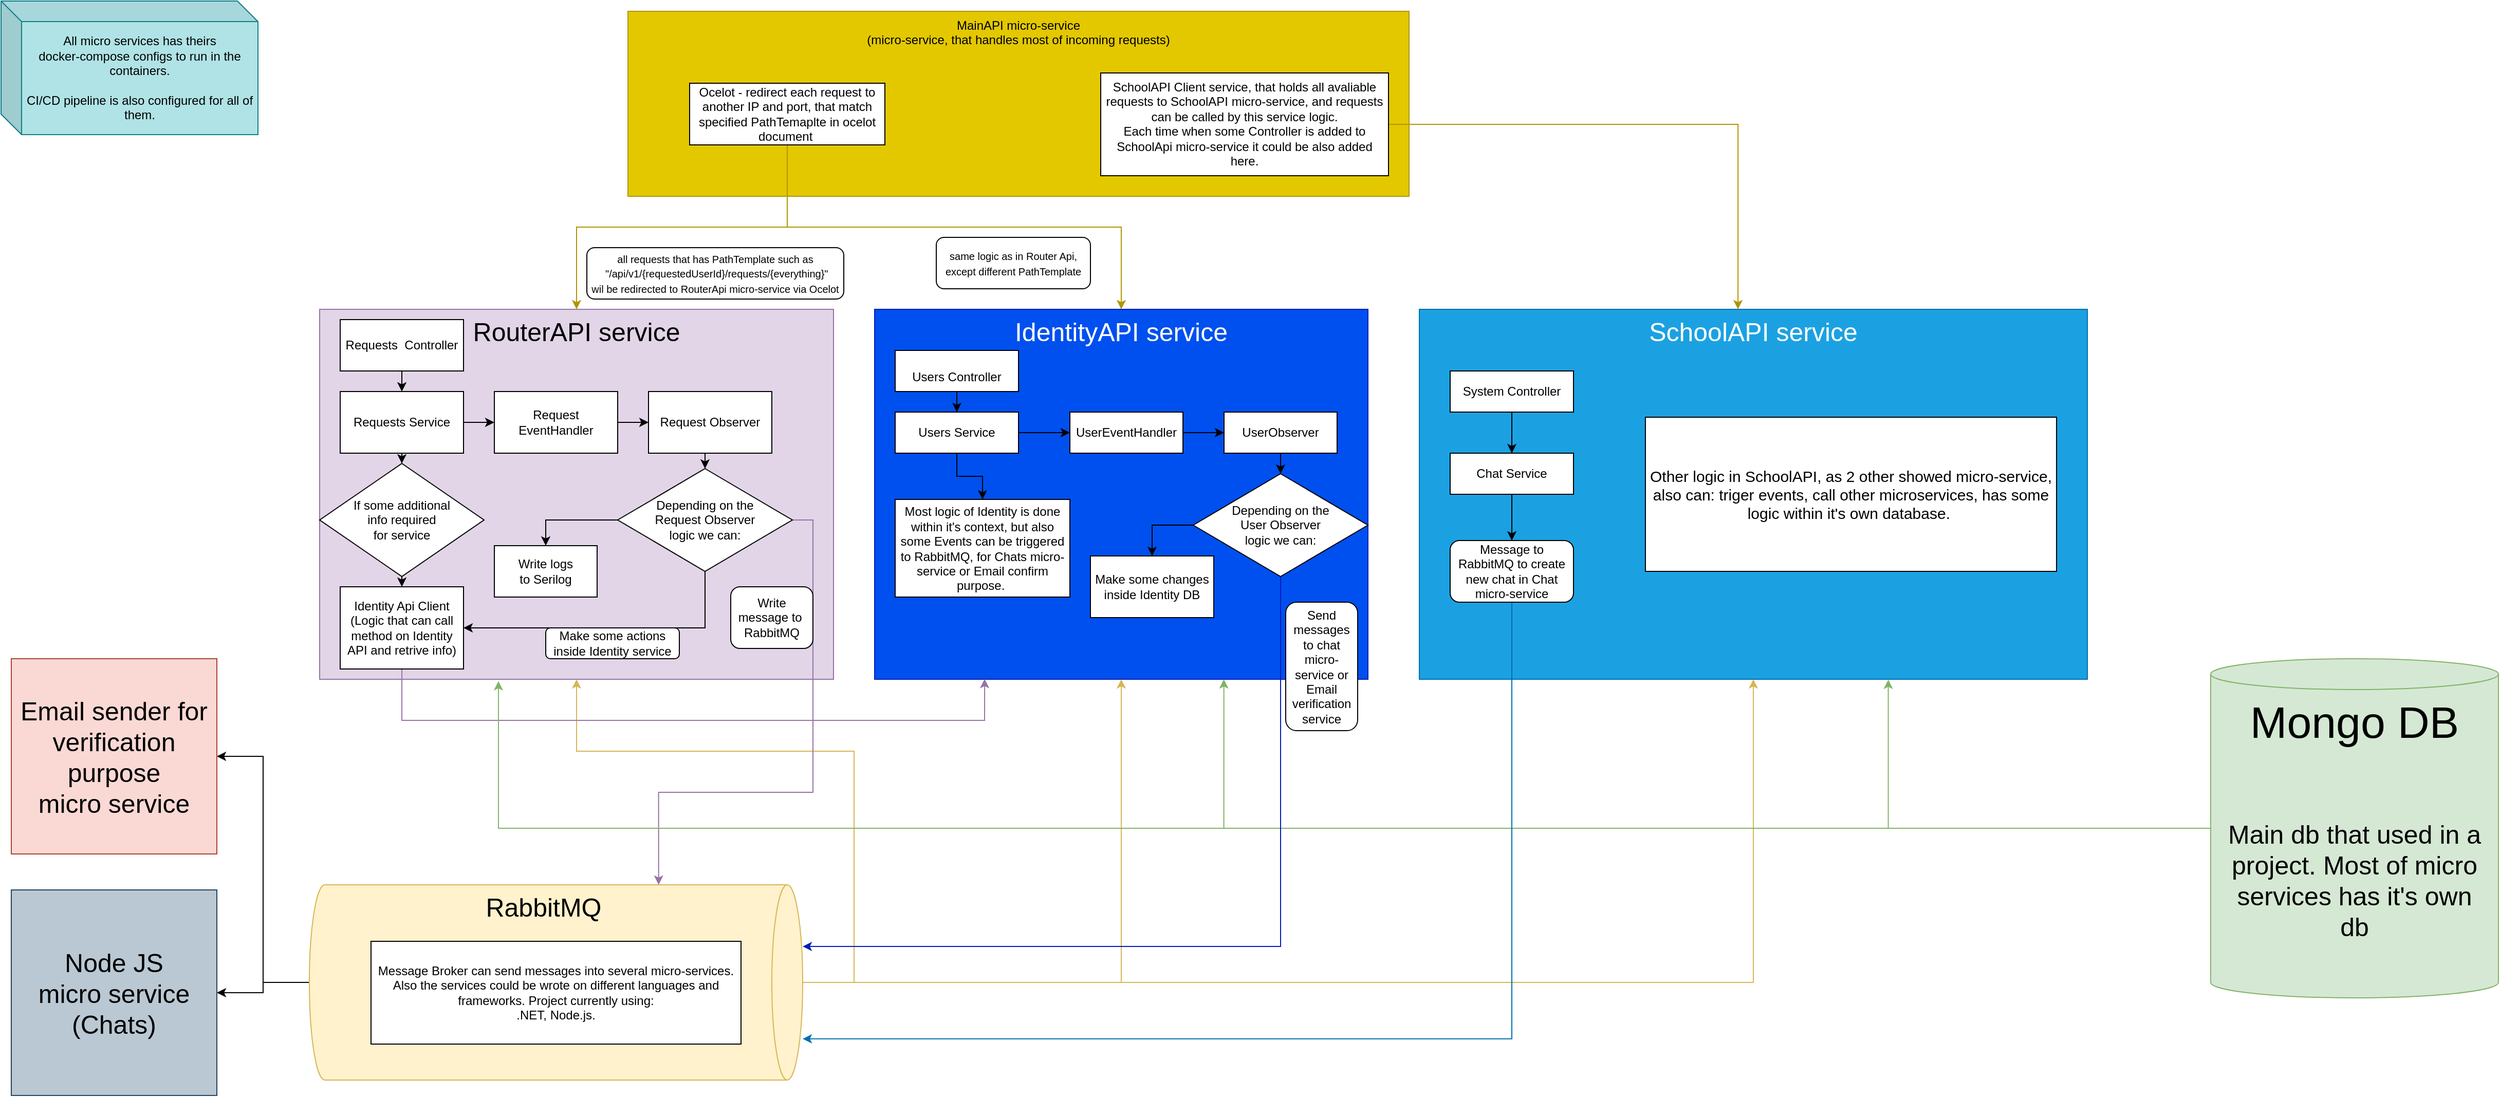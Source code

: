 <mxfile version="14.8.4" type="device"><diagram id="olTYH0K-mbidRcAVtljK" name="Page-1"><mxGraphModel dx="2580" dy="912" grid="1" gridSize="10" guides="1" tooltips="1" connect="1" arrows="1" fold="1" page="1" pageScale="1" pageWidth="850" pageHeight="1100" math="0" shadow="0"><root><mxCell id="0"/><mxCell id="1" parent="0"/><mxCell id="kAVMdoLEvYZLjMY8ZMK8-3" style="edgeStyle=orthogonalEdgeStyle;rounded=0;orthogonalLoop=1;jettySize=auto;html=1;entryX=0.5;entryY=0;entryDx=0;entryDy=0;" parent="1" source="kAVMdoLEvYZLjMY8ZMK8-1" target="kAVMdoLEvYZLjMY8ZMK8-2" edge="1"><mxGeometry relative="1" as="geometry"><Array as="points"><mxPoint x="305" y="100"/></Array></mxGeometry></mxCell><mxCell id="kAVMdoLEvYZLjMY8ZMK8-1" value="MainAPI micro-service&lt;br&gt;(micro-service, that handles most of incoming requests)" style="rounded=0;whiteSpace=wrap;html=1;verticalAlign=top;fillColor=#e3c800;strokeColor=#B09500;fontColor=#000000;" parent="1" vertex="1"><mxGeometry x="-230" y="20" width="760" height="180" as="geometry"/></mxCell><mxCell id="kAVMdoLEvYZLjMY8ZMK8-4" style="edgeStyle=orthogonalEdgeStyle;rounded=0;orthogonalLoop=1;jettySize=auto;html=1;fillColor=#e3c800;strokeColor=#B09500;" parent="1" source="kAVMdoLEvYZLjMY8ZMK8-2" target="kAVMdoLEvYZLjMY8ZMK8-5" edge="1"><mxGeometry relative="1" as="geometry"><mxPoint x="130" y="270" as="targetPoint"/></mxGeometry></mxCell><mxCell id="kAVMdoLEvYZLjMY8ZMK8-6" style="edgeStyle=orthogonalEdgeStyle;rounded=0;orthogonalLoop=1;jettySize=auto;html=1;exitX=0.5;exitY=1;exitDx=0;exitDy=0;entryX=0.5;entryY=0;entryDx=0;entryDy=0;fillColor=#e3c800;strokeColor=#B09500;" parent="1" source="kAVMdoLEvYZLjMY8ZMK8-2" target="kAVMdoLEvYZLjMY8ZMK8-7" edge="1"><mxGeometry relative="1" as="geometry"><mxPoint x="305" y="260" as="targetPoint"/></mxGeometry></mxCell><mxCell id="kAVMdoLEvYZLjMY8ZMK8-2" value="Ocelot - redirect each request to another IP and port, that match specified PathTemaplte in ocelot document&amp;nbsp;" style="rounded=0;whiteSpace=wrap;html=1;" parent="1" vertex="1"><mxGeometry x="-170" y="90" width="190" height="60" as="geometry"/></mxCell><mxCell id="kAVMdoLEvYZLjMY8ZMK8-5" value="&lt;font style=&quot;font-size: 25px&quot;&gt;RouterAPI service&lt;/font&gt;" style="rounded=0;whiteSpace=wrap;html=1;verticalAlign=top;fillColor=#e1d5e7;strokeColor=#9673a6;" parent="1" vertex="1"><mxGeometry x="-530" y="310" width="500" height="360" as="geometry"/></mxCell><mxCell id="kAVMdoLEvYZLjMY8ZMK8-7" value="&lt;font style=&quot;font-size: 25px&quot;&gt;IdentityAPI service&lt;/font&gt;" style="rounded=0;whiteSpace=wrap;html=1;verticalAlign=top;fillColor=#0050ef;strokeColor=#001DBC;fontColor=#ffffff;" parent="1" vertex="1"><mxGeometry x="10" y="310" width="480" height="360" as="geometry"/></mxCell><mxCell id="kAVMdoLEvYZLjMY8ZMK8-9" value="&lt;font style=&quot;font-size: 10px&quot;&gt;all requests that has PathTemplate such as&lt;br&gt;&amp;nbsp;&quot;/api/v1/{requestedUserId}/requests/{everything}&quot;&lt;br&gt;wil be redirected to RouterApi micro-service via Ocelot&lt;br&gt;&lt;/font&gt;" style="rounded=1;whiteSpace=wrap;html=1;" parent="1" vertex="1"><mxGeometry x="-270" y="250" width="250" height="50" as="geometry"/></mxCell><mxCell id="kAVMdoLEvYZLjMY8ZMK8-10" value="&lt;font style=&quot;font-size: 10px&quot;&gt;same logic as in Router Api,&lt;br&gt;except different PathTemplate&lt;br&gt;&lt;/font&gt;" style="rounded=1;whiteSpace=wrap;html=1;" parent="1" vertex="1"><mxGeometry x="70" y="240" width="150" height="50" as="geometry"/></mxCell><mxCell id="kAVMdoLEvYZLjMY8ZMK8-43" style="edgeStyle=orthogonalEdgeStyle;rounded=0;orthogonalLoop=1;jettySize=auto;html=1;exitX=0.5;exitY=0;exitDx=0;exitDy=0;exitPerimeter=0;entryX=0.5;entryY=1;entryDx=0;entryDy=0;fillColor=#fff2cc;strokeColor=#d6b656;" parent="1" source="kAVMdoLEvYZLjMY8ZMK8-11" target="kAVMdoLEvYZLjMY8ZMK8-5" edge="1"><mxGeometry relative="1" as="geometry"><Array as="points"><mxPoint x="-10" y="965"/><mxPoint x="-10" y="740"/><mxPoint x="-280" y="740"/></Array></mxGeometry></mxCell><mxCell id="kAVMdoLEvYZLjMY8ZMK8-44" style="edgeStyle=orthogonalEdgeStyle;rounded=0;orthogonalLoop=1;jettySize=auto;html=1;exitX=0.5;exitY=0;exitDx=0;exitDy=0;exitPerimeter=0;entryX=0.5;entryY=1;entryDx=0;entryDy=0;fillColor=#fff2cc;strokeColor=#d6b656;" parent="1" source="kAVMdoLEvYZLjMY8ZMK8-11" target="kAVMdoLEvYZLjMY8ZMK8-7" edge="1"><mxGeometry relative="1" as="geometry"><Array as="points"><mxPoint x="250" y="965"/></Array></mxGeometry></mxCell><mxCell id="kAVMdoLEvYZLjMY8ZMK8-45" style="edgeStyle=orthogonalEdgeStyle;rounded=0;orthogonalLoop=1;jettySize=auto;html=1;exitX=0.5;exitY=0;exitDx=0;exitDy=0;exitPerimeter=0;entryX=0.5;entryY=1;entryDx=0;entryDy=0;fillColor=#fff2cc;strokeColor=#d6b656;" parent="1" source="kAVMdoLEvYZLjMY8ZMK8-11" target="kAVMdoLEvYZLjMY8ZMK8-17" edge="1"><mxGeometry relative="1" as="geometry"/></mxCell><mxCell id="ouOd7vsoAf68EFZUTKIB-2" value="" style="edgeStyle=orthogonalEdgeStyle;rounded=0;orthogonalLoop=1;jettySize=auto;html=1;" parent="1" source="kAVMdoLEvYZLjMY8ZMK8-11" target="ouOd7vsoAf68EFZUTKIB-1" edge="1"><mxGeometry relative="1" as="geometry"/></mxCell><mxCell id="-W6oqks_3zj8Mz5p8Pxb-20" style="edgeStyle=orthogonalEdgeStyle;rounded=0;orthogonalLoop=1;jettySize=auto;html=1;exitX=0.5;exitY=1;exitDx=0;exitDy=0;exitPerimeter=0;entryX=1;entryY=0.5;entryDx=0;entryDy=0;" edge="1" parent="1" source="kAVMdoLEvYZLjMY8ZMK8-11" target="-W6oqks_3zj8Mz5p8Pxb-19"><mxGeometry relative="1" as="geometry"/></mxCell><mxCell id="kAVMdoLEvYZLjMY8ZMK8-11" value="&lt;font style=&quot;font-size: 25px&quot;&gt;RabbitMQ&lt;/font&gt;" style="shape=cylinder3;whiteSpace=wrap;html=1;boundedLbl=1;backgroundOutline=1;size=15;rotation=0;verticalAlign=top;direction=south;fillColor=#fff2cc;strokeColor=#d6b656;" parent="1" vertex="1"><mxGeometry x="-540" y="870" width="480" height="190" as="geometry"/></mxCell><mxCell id="kAVMdoLEvYZLjMY8ZMK8-17" value="SchoolAPI service" style="rounded=0;whiteSpace=wrap;html=1;verticalAlign=top;fontSize=25;fillColor=#1ba1e2;strokeColor=#006EAF;fontColor=#ffffff;" parent="1" vertex="1"><mxGeometry x="540" y="310" width="650" height="360" as="geometry"/></mxCell><mxCell id="kAVMdoLEvYZLjMY8ZMK8-21" style="edgeStyle=orthogonalEdgeStyle;rounded=0;orthogonalLoop=1;jettySize=auto;html=1;exitX=0.5;exitY=1;exitDx=0;exitDy=0;entryX=0.5;entryY=0;entryDx=0;entryDy=0;" parent="1" source="kAVMdoLEvYZLjMY8ZMK8-18" target="kAVMdoLEvYZLjMY8ZMK8-20" edge="1"><mxGeometry relative="1" as="geometry"/></mxCell><mxCell id="kAVMdoLEvYZLjMY8ZMK8-18" value="Requests&amp;nbsp; Controller" style="rounded=0;whiteSpace=wrap;html=1;" parent="1" vertex="1"><mxGeometry x="-510" y="320" width="120" height="50" as="geometry"/></mxCell><mxCell id="kAVMdoLEvYZLjMY8ZMK8-28" style="edgeStyle=orthogonalEdgeStyle;rounded=0;orthogonalLoop=1;jettySize=auto;html=1;exitX=0.5;exitY=1;exitDx=0;exitDy=0;entryX=0.5;entryY=0;entryDx=0;entryDy=0;" parent="1" source="kAVMdoLEvYZLjMY8ZMK8-20" target="kAVMdoLEvYZLjMY8ZMK8-27" edge="1"><mxGeometry relative="1" as="geometry"/></mxCell><mxCell id="kAVMdoLEvYZLjMY8ZMK8-30" style="edgeStyle=orthogonalEdgeStyle;rounded=0;orthogonalLoop=1;jettySize=auto;html=1;exitX=1;exitY=0.5;exitDx=0;exitDy=0;entryX=0;entryY=0.5;entryDx=0;entryDy=0;" parent="1" source="kAVMdoLEvYZLjMY8ZMK8-20" target="kAVMdoLEvYZLjMY8ZMK8-22" edge="1"><mxGeometry relative="1" as="geometry"/></mxCell><mxCell id="kAVMdoLEvYZLjMY8ZMK8-20" value="Requests Service" style="rounded=0;whiteSpace=wrap;html=1;" parent="1" vertex="1"><mxGeometry x="-510" y="390" width="120" height="60" as="geometry"/></mxCell><mxCell id="kAVMdoLEvYZLjMY8ZMK8-31" style="edgeStyle=orthogonalEdgeStyle;rounded=0;orthogonalLoop=1;jettySize=auto;html=1;exitX=1;exitY=0.5;exitDx=0;exitDy=0;entryX=0;entryY=0.5;entryDx=0;entryDy=0;" parent="1" source="kAVMdoLEvYZLjMY8ZMK8-22" target="kAVMdoLEvYZLjMY8ZMK8-23" edge="1"><mxGeometry relative="1" as="geometry"/></mxCell><mxCell id="kAVMdoLEvYZLjMY8ZMK8-22" value="Request EventHandler" style="rounded=0;whiteSpace=wrap;html=1;" parent="1" vertex="1"><mxGeometry x="-360" y="390" width="120" height="60" as="geometry"/></mxCell><mxCell id="kAVMdoLEvYZLjMY8ZMK8-33" style="edgeStyle=orthogonalEdgeStyle;rounded=0;orthogonalLoop=1;jettySize=auto;html=1;exitX=0.5;exitY=1;exitDx=0;exitDy=0;entryX=0.5;entryY=0;entryDx=0;entryDy=0;" parent="1" source="kAVMdoLEvYZLjMY8ZMK8-23" target="kAVMdoLEvYZLjMY8ZMK8-32" edge="1"><mxGeometry relative="1" as="geometry"/></mxCell><mxCell id="kAVMdoLEvYZLjMY8ZMK8-23" value="Request Observer" style="rounded=0;whiteSpace=wrap;html=1;" parent="1" vertex="1"><mxGeometry x="-210" y="390" width="120" height="60" as="geometry"/></mxCell><mxCell id="kAVMdoLEvYZLjMY8ZMK8-25" style="edgeStyle=orthogonalEdgeStyle;rounded=0;orthogonalLoop=1;jettySize=auto;html=1;exitX=0.5;exitY=1;exitDx=0;exitDy=0;entryX=0.223;entryY=0.999;entryDx=0;entryDy=0;entryPerimeter=0;fillColor=#e1d5e7;strokeColor=#9673a6;" parent="1" source="kAVMdoLEvYZLjMY8ZMK8-24" target="kAVMdoLEvYZLjMY8ZMK8-7" edge="1"><mxGeometry relative="1" as="geometry"><mxPoint x="120" y="620" as="targetPoint"/><Array as="points"><mxPoint x="-450" y="710"/><mxPoint x="117" y="710"/></Array></mxGeometry></mxCell><mxCell id="kAVMdoLEvYZLjMY8ZMK8-24" value="Identity Api Client&lt;br&gt;(Logic that can call method on Identity API and retrive info)" style="rounded=0;whiteSpace=wrap;html=1;" parent="1" vertex="1"><mxGeometry x="-510" y="580" width="120" height="80" as="geometry"/></mxCell><mxCell id="kAVMdoLEvYZLjMY8ZMK8-29" style="edgeStyle=orthogonalEdgeStyle;rounded=0;orthogonalLoop=1;jettySize=auto;html=1;exitX=0.5;exitY=1;exitDx=0;exitDy=0;entryX=0.5;entryY=0;entryDx=0;entryDy=0;" parent="1" source="kAVMdoLEvYZLjMY8ZMK8-27" target="kAVMdoLEvYZLjMY8ZMK8-24" edge="1"><mxGeometry relative="1" as="geometry"/></mxCell><mxCell id="kAVMdoLEvYZLjMY8ZMK8-27" value="If some additional&lt;br&gt;info required&lt;br&gt;for service" style="rhombus;whiteSpace=wrap;html=1;" parent="1" vertex="1"><mxGeometry x="-530" y="460" width="160" height="110" as="geometry"/></mxCell><mxCell id="kAVMdoLEvYZLjMY8ZMK8-34" style="edgeStyle=orthogonalEdgeStyle;rounded=0;orthogonalLoop=1;jettySize=auto;html=1;exitX=0;exitY=0.5;exitDx=0;exitDy=0;entryX=0.5;entryY=0;entryDx=0;entryDy=0;" parent="1" source="kAVMdoLEvYZLjMY8ZMK8-32" target="kAVMdoLEvYZLjMY8ZMK8-35" edge="1"><mxGeometry relative="1" as="geometry"><Array as="points"><mxPoint x="-310" y="515"/></Array></mxGeometry></mxCell><mxCell id="kAVMdoLEvYZLjMY8ZMK8-38" style="edgeStyle=orthogonalEdgeStyle;rounded=0;orthogonalLoop=1;jettySize=auto;html=1;exitX=1;exitY=0.5;exitDx=0;exitDy=0;entryX=0;entryY=0.292;entryDx=0;entryDy=0;entryPerimeter=0;fillColor=#e1d5e7;strokeColor=#9673a6;" parent="1" source="kAVMdoLEvYZLjMY8ZMK8-32" target="kAVMdoLEvYZLjMY8ZMK8-11" edge="1"><mxGeometry relative="1" as="geometry"><Array as="points"><mxPoint x="-50" y="515"/><mxPoint x="-50" y="780"/><mxPoint x="-200" y="780"/></Array></mxGeometry></mxCell><mxCell id="kAVMdoLEvYZLjMY8ZMK8-40" style="edgeStyle=orthogonalEdgeStyle;rounded=0;orthogonalLoop=1;jettySize=auto;html=1;exitX=0.5;exitY=1;exitDx=0;exitDy=0;entryX=1;entryY=0.5;entryDx=0;entryDy=0;" parent="1" source="kAVMdoLEvYZLjMY8ZMK8-32" target="kAVMdoLEvYZLjMY8ZMK8-24" edge="1"><mxGeometry relative="1" as="geometry"/></mxCell><mxCell id="kAVMdoLEvYZLjMY8ZMK8-32" value="Depending on the&lt;br&gt;Request Observer&lt;br&gt;logic we can:" style="rhombus;whiteSpace=wrap;html=1;" parent="1" vertex="1"><mxGeometry x="-240" y="465" width="170" height="100" as="geometry"/></mxCell><mxCell id="kAVMdoLEvYZLjMY8ZMK8-35" value="Write logs &lt;br&gt;to Serilog" style="rounded=0;whiteSpace=wrap;html=1;" parent="1" vertex="1"><mxGeometry x="-360" y="540" width="100" height="50" as="geometry"/></mxCell><mxCell id="kAVMdoLEvYZLjMY8ZMK8-39" value="Write message to&amp;nbsp;&lt;br&gt;RabbitMQ" style="rounded=1;whiteSpace=wrap;html=1;" parent="1" vertex="1"><mxGeometry x="-130" y="580" width="80" height="60" as="geometry"/></mxCell><mxCell id="kAVMdoLEvYZLjMY8ZMK8-41" value="Make some actions inside Identity service" style="rounded=1;whiteSpace=wrap;html=1;" parent="1" vertex="1"><mxGeometry x="-310" y="620" width="130" height="30" as="geometry"/></mxCell><mxCell id="kAVMdoLEvYZLjMY8ZMK8-42" value="Message Broker can send messages into several micro-services. Also the services could be wrote on different languages and frameworks. Project currently using: &lt;br&gt;.NET, Node.js." style="rounded=0;whiteSpace=wrap;html=1;" parent="1" vertex="1"><mxGeometry x="-480" y="925" width="360" height="100" as="geometry"/></mxCell><mxCell id="ouOd7vsoAf68EFZUTKIB-1" value="&lt;font style=&quot;font-size: 25px&quot;&gt;Node JS &lt;br&gt;micro service&lt;br&gt;(Chats)&lt;br&gt;&lt;/font&gt;" style="whiteSpace=wrap;html=1;aspect=fixed;fillColor=#bac8d3;strokeColor=#23445d;" parent="1" vertex="1"><mxGeometry x="-830" y="875" width="200" height="200" as="geometry"/></mxCell><mxCell id="ouOd7vsoAf68EFZUTKIB-5" style="edgeStyle=orthogonalEdgeStyle;rounded=0;orthogonalLoop=1;jettySize=auto;html=1;fontSize=25;entryX=0.348;entryY=1.005;entryDx=0;entryDy=0;entryPerimeter=0;fillColor=#d5e8d4;strokeColor=#82b366;" parent="1" source="ouOd7vsoAf68EFZUTKIB-3" target="kAVMdoLEvYZLjMY8ZMK8-5" edge="1"><mxGeometry relative="1" as="geometry"><mxPoint x="-370" y="815" as="targetPoint"/><Array as="points"><mxPoint x="-356" y="815"/></Array></mxGeometry></mxCell><mxCell id="ouOd7vsoAf68EFZUTKIB-6" style="edgeStyle=orthogonalEdgeStyle;rounded=0;orthogonalLoop=1;jettySize=auto;html=1;exitX=0;exitY=0.5;exitDx=0;exitDy=0;exitPerimeter=0;entryX=0.708;entryY=1;entryDx=0;entryDy=0;entryPerimeter=0;fontSize=25;fontColor=#99FF99;fillColor=#d5e8d4;strokeColor=#82b366;" parent="1" source="ouOd7vsoAf68EFZUTKIB-3" target="kAVMdoLEvYZLjMY8ZMK8-7" edge="1"><mxGeometry relative="1" as="geometry"/></mxCell><mxCell id="ouOd7vsoAf68EFZUTKIB-7" style="edgeStyle=orthogonalEdgeStyle;rounded=0;orthogonalLoop=1;jettySize=auto;html=1;exitX=0;exitY=0.5;exitDx=0;exitDy=0;exitPerimeter=0;entryX=0.702;entryY=1.001;entryDx=0;entryDy=0;entryPerimeter=0;fontSize=25;fontColor=#99FF99;fillColor=#d5e8d4;strokeColor=#82b366;" parent="1" source="ouOd7vsoAf68EFZUTKIB-3" target="kAVMdoLEvYZLjMY8ZMK8-17" edge="1"><mxGeometry relative="1" as="geometry"/></mxCell><mxCell id="ouOd7vsoAf68EFZUTKIB-3" value="&lt;font style=&quot;font-size: 43px&quot;&gt;Mongo DB&lt;/font&gt;" style="shape=cylinder3;whiteSpace=wrap;html=1;boundedLbl=1;backgroundOutline=1;size=15;fillColor=#d5e8d4;strokeColor=#82b366;verticalAlign=top;" parent="1" vertex="1"><mxGeometry x="1310" y="650" width="280" height="330" as="geometry"/></mxCell><mxCell id="ouOd7vsoAf68EFZUTKIB-4" value="Main db that used in a project. Most of micro services has it's own db" style="text;html=1;strokeColor=none;fillColor=none;align=center;verticalAlign=middle;whiteSpace=wrap;rounded=0;fontSize=25;" parent="1" vertex="1"><mxGeometry x="1320" y="770" width="260" height="190" as="geometry"/></mxCell><mxCell id="-W6oqks_3zj8Mz5p8Pxb-2" style="edgeStyle=orthogonalEdgeStyle;rounded=0;orthogonalLoop=1;jettySize=auto;html=1;exitX=0.5;exitY=1;exitDx=0;exitDy=0;entryX=0.5;entryY=0;entryDx=0;entryDy=0;" edge="1" parent="1" source="ouOd7vsoAf68EFZUTKIB-9" target="-W6oqks_3zj8Mz5p8Pxb-1"><mxGeometry relative="1" as="geometry"/></mxCell><mxCell id="ouOd7vsoAf68EFZUTKIB-9" value="&lt;font color=&quot;#000000&quot; style=&quot;font-size: 12px&quot;&gt;Users Controller&lt;/font&gt;" style="rounded=0;whiteSpace=wrap;html=1;fontSize=25;fontColor=#99FF99;verticalAlign=middle;" parent="1" vertex="1"><mxGeometry x="30" y="350" width="120" height="40" as="geometry"/></mxCell><mxCell id="-W6oqks_3zj8Mz5p8Pxb-5" style="edgeStyle=orthogonalEdgeStyle;rounded=0;orthogonalLoop=1;jettySize=auto;html=1;exitX=1;exitY=0.5;exitDx=0;exitDy=0;" edge="1" parent="1" source="-W6oqks_3zj8Mz5p8Pxb-1" target="-W6oqks_3zj8Mz5p8Pxb-3"><mxGeometry relative="1" as="geometry"/></mxCell><mxCell id="-W6oqks_3zj8Mz5p8Pxb-13" style="edgeStyle=orthogonalEdgeStyle;rounded=0;orthogonalLoop=1;jettySize=auto;html=1;exitX=0.5;exitY=1;exitDx=0;exitDy=0;" edge="1" parent="1" source="-W6oqks_3zj8Mz5p8Pxb-1" target="-W6oqks_3zj8Mz5p8Pxb-12"><mxGeometry relative="1" as="geometry"/></mxCell><mxCell id="-W6oqks_3zj8Mz5p8Pxb-1" value="Users Service" style="rounded=0;whiteSpace=wrap;html=1;" vertex="1" parent="1"><mxGeometry x="30" y="410" width="120" height="40" as="geometry"/></mxCell><mxCell id="-W6oqks_3zj8Mz5p8Pxb-6" style="edgeStyle=orthogonalEdgeStyle;rounded=0;orthogonalLoop=1;jettySize=auto;html=1;exitX=1;exitY=0.5;exitDx=0;exitDy=0;" edge="1" parent="1" source="-W6oqks_3zj8Mz5p8Pxb-3" target="-W6oqks_3zj8Mz5p8Pxb-4"><mxGeometry relative="1" as="geometry"/></mxCell><mxCell id="-W6oqks_3zj8Mz5p8Pxb-3" value="UserEventHandler" style="rounded=0;whiteSpace=wrap;html=1;" vertex="1" parent="1"><mxGeometry x="200" y="410" width="110" height="40" as="geometry"/></mxCell><mxCell id="-W6oqks_3zj8Mz5p8Pxb-10" style="edgeStyle=orthogonalEdgeStyle;rounded=0;orthogonalLoop=1;jettySize=auto;html=1;exitX=0.5;exitY=1;exitDx=0;exitDy=0;entryX=0.5;entryY=0;entryDx=0;entryDy=0;" edge="1" parent="1" source="-W6oqks_3zj8Mz5p8Pxb-4" target="-W6oqks_3zj8Mz5p8Pxb-9"><mxGeometry relative="1" as="geometry"/></mxCell><mxCell id="-W6oqks_3zj8Mz5p8Pxb-4" value="UserObserver" style="rounded=0;whiteSpace=wrap;html=1;" vertex="1" parent="1"><mxGeometry x="350" y="410" width="110" height="40" as="geometry"/></mxCell><mxCell id="-W6oqks_3zj8Mz5p8Pxb-7" style="edgeStyle=orthogonalEdgeStyle;rounded=0;orthogonalLoop=1;jettySize=auto;html=1;exitX=0.5;exitY=1;exitDx=0;exitDy=0;" edge="1" parent="1" source="-W6oqks_3zj8Mz5p8Pxb-4" target="-W6oqks_3zj8Mz5p8Pxb-4"><mxGeometry relative="1" as="geometry"/></mxCell><mxCell id="-W6oqks_3zj8Mz5p8Pxb-16" style="edgeStyle=orthogonalEdgeStyle;rounded=0;orthogonalLoop=1;jettySize=auto;html=1;exitX=0;exitY=0.5;exitDx=0;exitDy=0;" edge="1" parent="1" source="-W6oqks_3zj8Mz5p8Pxb-9" target="-W6oqks_3zj8Mz5p8Pxb-15"><mxGeometry relative="1" as="geometry"/></mxCell><mxCell id="-W6oqks_3zj8Mz5p8Pxb-17" style="edgeStyle=orthogonalEdgeStyle;rounded=0;orthogonalLoop=1;jettySize=auto;html=1;exitX=0.5;exitY=1;exitDx=0;exitDy=0;entryX=0.316;entryY=0;entryDx=0;entryDy=0;entryPerimeter=0;fillColor=#0050ef;strokeColor=#001DBC;" edge="1" parent="1" source="-W6oqks_3zj8Mz5p8Pxb-9" target="kAVMdoLEvYZLjMY8ZMK8-11"><mxGeometry relative="1" as="geometry"/></mxCell><mxCell id="-W6oqks_3zj8Mz5p8Pxb-9" value="Depending on the&lt;br&gt;User Observer&lt;br&gt;logic we can:" style="rhombus;whiteSpace=wrap;html=1;" vertex="1" parent="1"><mxGeometry x="320" y="470" width="170" height="100" as="geometry"/></mxCell><mxCell id="-W6oqks_3zj8Mz5p8Pxb-12" value="Most logic of Identity is done within it's context, but also some Events can be triggered to RabbitMQ, for Chats micro-service or Email confirm purpose.&amp;nbsp;" style="rounded=0;whiteSpace=wrap;html=1;" vertex="1" parent="1"><mxGeometry x="30" y="495" width="170" height="95" as="geometry"/></mxCell><mxCell id="-W6oqks_3zj8Mz5p8Pxb-15" value="Make some changes inside Identity DB" style="rounded=0;whiteSpace=wrap;html=1;" vertex="1" parent="1"><mxGeometry x="220" y="550" width="120" height="60" as="geometry"/></mxCell><mxCell id="-W6oqks_3zj8Mz5p8Pxb-18" value="Send messages to chat micro-service or Email verification service" style="rounded=1;whiteSpace=wrap;html=1;" vertex="1" parent="1"><mxGeometry x="410" y="595" width="70" height="125" as="geometry"/></mxCell><mxCell id="-W6oqks_3zj8Mz5p8Pxb-19" value="&lt;font style=&quot;font-size: 25px&quot;&gt;Email sender for verification purpose &lt;br&gt;micro service&lt;/font&gt;" style="rounded=0;whiteSpace=wrap;html=1;fillColor=#fad9d5;strokeColor=#ae4132;" vertex="1" parent="1"><mxGeometry x="-830" y="650" width="200" height="190" as="geometry"/></mxCell><mxCell id="-W6oqks_3zj8Mz5p8Pxb-23" style="edgeStyle=orthogonalEdgeStyle;rounded=0;orthogonalLoop=1;jettySize=auto;html=1;exitX=1;exitY=0.5;exitDx=0;exitDy=0;entryX=0.477;entryY=0;entryDx=0;entryDy=0;entryPerimeter=0;fillColor=#e3c800;strokeColor=#B09500;" edge="1" parent="1" source="-W6oqks_3zj8Mz5p8Pxb-22" target="kAVMdoLEvYZLjMY8ZMK8-17"><mxGeometry relative="1" as="geometry"/></mxCell><mxCell id="-W6oqks_3zj8Mz5p8Pxb-22" value="SchoolAPI Client service, that holds all avaliable requests to SchoolAPI micro-service, and requests can be called by this service logic. &lt;br&gt;Each time when some Controller is added to SchoolApi micro-service it could be also added here." style="rounded=0;whiteSpace=wrap;html=1;verticalAlign=top;" vertex="1" parent="1"><mxGeometry x="230" y="80" width="280" height="100" as="geometry"/></mxCell><mxCell id="-W6oqks_3zj8Mz5p8Pxb-26" style="edgeStyle=orthogonalEdgeStyle;rounded=0;orthogonalLoop=1;jettySize=auto;html=1;exitX=0.5;exitY=1;exitDx=0;exitDy=0;entryX=0.5;entryY=0;entryDx=0;entryDy=0;" edge="1" parent="1" source="-W6oqks_3zj8Mz5p8Pxb-24" target="-W6oqks_3zj8Mz5p8Pxb-25"><mxGeometry relative="1" as="geometry"/></mxCell><mxCell id="-W6oqks_3zj8Mz5p8Pxb-24" value="System Controller" style="rounded=0;whiteSpace=wrap;html=1;verticalAlign=middle;" vertex="1" parent="1"><mxGeometry x="570" y="370" width="120" height="40" as="geometry"/></mxCell><mxCell id="-W6oqks_3zj8Mz5p8Pxb-31" style="edgeStyle=orthogonalEdgeStyle;rounded=0;orthogonalLoop=1;jettySize=auto;html=1;exitX=0.5;exitY=1;exitDx=0;exitDy=0;entryX=0.5;entryY=0;entryDx=0;entryDy=0;" edge="1" parent="1" source="-W6oqks_3zj8Mz5p8Pxb-25" target="-W6oqks_3zj8Mz5p8Pxb-29"><mxGeometry relative="1" as="geometry"/></mxCell><mxCell id="-W6oqks_3zj8Mz5p8Pxb-25" value="Chat Service" style="rounded=0;whiteSpace=wrap;html=1;verticalAlign=middle;" vertex="1" parent="1"><mxGeometry x="570" y="450" width="120" height="40" as="geometry"/></mxCell><mxCell id="-W6oqks_3zj8Mz5p8Pxb-32" style="edgeStyle=orthogonalEdgeStyle;rounded=0;orthogonalLoop=1;jettySize=auto;html=1;exitX=0.5;exitY=1;exitDx=0;exitDy=0;entryX=0.789;entryY=0;entryDx=0;entryDy=0;entryPerimeter=0;fillColor=#1ba1e2;strokeColor=#006EAF;" edge="1" parent="1" source="-W6oqks_3zj8Mz5p8Pxb-29" target="kAVMdoLEvYZLjMY8ZMK8-11"><mxGeometry relative="1" as="geometry"/></mxCell><mxCell id="-W6oqks_3zj8Mz5p8Pxb-29" value="Message to RabbitMQ to create new chat in Chat &lt;br&gt;micro-service" style="rounded=1;whiteSpace=wrap;html=1;verticalAlign=middle;" vertex="1" parent="1"><mxGeometry x="570" y="535" width="120" height="60" as="geometry"/></mxCell><mxCell id="-W6oqks_3zj8Mz5p8Pxb-33" value="&lt;font style=&quot;font-size: 15px&quot;&gt;Other logic in SchoolAPI, as 2 other showed micro-service, also can: triger events, call other microservices, has some logic within it's own database.&amp;nbsp;&lt;/font&gt;" style="rounded=0;whiteSpace=wrap;html=1;verticalAlign=middle;" vertex="1" parent="1"><mxGeometry x="760" y="415" width="400" height="150" as="geometry"/></mxCell><mxCell id="-W6oqks_3zj8Mz5p8Pxb-35" value="All micro services has theirs&lt;br&gt;docker-compose configs to run in the containers. &lt;br&gt;&lt;br&gt;CI/CD pipeline is also configured for all of them." style="shape=cube;whiteSpace=wrap;html=1;boundedLbl=1;backgroundOutline=1;darkOpacity=0.05;darkOpacity2=0.1;verticalAlign=middle;fillColor=#b0e3e6;strokeColor=#0e8088;" vertex="1" parent="1"><mxGeometry x="-840" y="10" width="250" height="130" as="geometry"/></mxCell></root></mxGraphModel></diagram></mxfile>